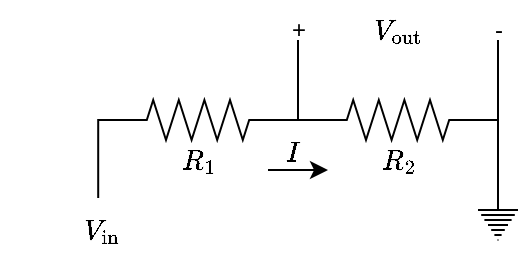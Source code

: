 <mxfile version="20.2.3" type="device"><diagram name="Page-1" id="7e0a89b8-554c-2b80-1dc8-d5c74ca68de4"><mxGraphModel dx="441" dy="375" grid="1" gridSize="10" guides="1" tooltips="1" connect="1" arrows="1" fold="1" page="1" pageScale="1" pageWidth="1100" pageHeight="850" background="none" math="1" shadow="0"><root><mxCell id="0"/><mxCell id="1" parent="0"/><mxCell id="JFof5K6da1M9uw8EfrpZ-1" style="edgeStyle=orthogonalEdgeStyle;rounded=0;orthogonalLoop=1;jettySize=auto;html=1;exitX=0;exitY=0.5;exitDx=0;exitDy=0;exitPerimeter=0;entryX=1;entryY=0.5;entryDx=0;entryDy=0;entryPerimeter=0;endArrow=none;endFill=0;" parent="1" source="JFof5K6da1M9uw8EfrpZ-2" target="JFof5K6da1M9uw8EfrpZ-4" edge="1"><mxGeometry relative="1" as="geometry"/></mxCell><mxCell id="nZ4i0mgT2nxYBxpSsKSF-3" style="edgeStyle=orthogonalEdgeStyle;rounded=0;orthogonalLoop=1;jettySize=auto;html=1;exitX=1;exitY=0.5;exitDx=0;exitDy=0;exitPerimeter=0;entryX=0.491;entryY=-0.033;entryDx=0;entryDy=0;entryPerimeter=0;endArrow=none;endFill=0;" edge="1" parent="1" source="JFof5K6da1M9uw8EfrpZ-2" target="JFof5K6da1M9uw8EfrpZ-7"><mxGeometry relative="1" as="geometry"><Array as="points"><mxPoint x="300" y="280"/></Array></mxGeometry></mxCell><mxCell id="JFof5K6da1M9uw8EfrpZ-2" value="" style="pointerEvents=1;verticalLabelPosition=bottom;shadow=0;dashed=0;align=center;html=1;verticalAlign=top;shape=mxgraph.electrical.resistors.resistor_2;direction=west;" parent="1" vertex="1"><mxGeometry x="310" y="270" width="80" height="20" as="geometry"/></mxCell><mxCell id="JFof5K6da1M9uw8EfrpZ-4" value="" style="pointerEvents=1;verticalLabelPosition=bottom;shadow=0;dashed=0;align=center;html=1;verticalAlign=top;shape=mxgraph.electrical.resistors.resistor_2;direction=west;" parent="1" vertex="1"><mxGeometry x="410" y="270" width="80" height="20" as="geometry"/></mxCell><mxCell id="JFof5K6da1M9uw8EfrpZ-6" style="edgeStyle=orthogonalEdgeStyle;rounded=0;orthogonalLoop=1;jettySize=auto;html=1;endArrow=none;endFill=0;entryX=0;entryY=0.5;entryDx=0;entryDy=0;entryPerimeter=0;exitX=0.5;exitY=0;exitDx=0;exitDy=0;exitPerimeter=0;" parent="1" source="JFof5K6da1M9uw8EfrpZ-11" target="JFof5K6da1M9uw8EfrpZ-4" edge="1"><mxGeometry relative="1" as="geometry"><mxPoint x="510" y="300" as="targetPoint"/><mxPoint x="500" y="339.97" as="sourcePoint"/><Array as="points"><mxPoint x="500" y="280"/></Array></mxGeometry></mxCell><mxCell id="JFof5K6da1M9uw8EfrpZ-7" value="$$V_\text{in}$$" style="text;html=1;align=center;verticalAlign=middle;resizable=0;points=[];autosize=1;strokeColor=none;fillColor=none;" parent="1" vertex="1"><mxGeometry x="251" y="320" width="100" height="30" as="geometry"/></mxCell><mxCell id="JFof5K6da1M9uw8EfrpZ-8" value="$$V_\text{out}$$" style="text;html=1;align=center;verticalAlign=middle;resizable=0;points=[];autosize=1;strokeColor=none;fillColor=none;" parent="1" vertex="1"><mxGeometry x="395" y="220" width="110" height="30" as="geometry"/></mxCell><mxCell id="JFof5K6da1M9uw8EfrpZ-9" value="$$R_1$$" style="text;html=1;align=center;verticalAlign=middle;resizable=0;points=[];autosize=1;strokeColor=none;fillColor=none;" parent="1" vertex="1"><mxGeometry x="315" y="285" width="70" height="30" as="geometry"/></mxCell><mxCell id="JFof5K6da1M9uw8EfrpZ-10" value="$$R_2$$" style="text;html=1;align=center;verticalAlign=middle;resizable=0;points=[];autosize=1;strokeColor=none;fillColor=none;" parent="1" vertex="1"><mxGeometry x="415" y="285" width="70" height="30" as="geometry"/></mxCell><mxCell id="JFof5K6da1M9uw8EfrpZ-11" value="" style="pointerEvents=1;verticalLabelPosition=bottom;shadow=0;dashed=0;align=center;html=1;verticalAlign=top;shape=mxgraph.electrical.signal_sources.protective_earth;" parent="1" vertex="1"><mxGeometry x="490" y="320" width="20" height="20" as="geometry"/></mxCell><mxCell id="xEu09bZ-G--KiWkN7hkB-1" value="" style="endArrow=none;html=1;rounded=0;" parent="1" edge="1"><mxGeometry width="50" height="50" relative="1" as="geometry"><mxPoint x="500" y="240" as="sourcePoint"/><mxPoint x="500" y="280" as="targetPoint"/></mxGeometry></mxCell><mxCell id="xEu09bZ-G--KiWkN7hkB-2" value="" style="endArrow=none;html=1;rounded=0;" parent="1" edge="1"><mxGeometry width="50" height="50" relative="1" as="geometry"><mxPoint x="400" y="280" as="sourcePoint"/><mxPoint x="400" y="240" as="targetPoint"/></mxGeometry></mxCell><mxCell id="xEu09bZ-G--KiWkN7hkB-3" value="" style="endArrow=classic;html=1;rounded=0;" parent="1" edge="1"><mxGeometry width="50" height="50" relative="1" as="geometry"><mxPoint x="385" y="305" as="sourcePoint"/><mxPoint x="415" y="305" as="targetPoint"/></mxGeometry></mxCell><mxCell id="xEu09bZ-G--KiWkN7hkB-4" value="$$I$$" style="text;html=1;align=center;verticalAlign=middle;resizable=0;points=[];autosize=1;strokeColor=none;fillColor=none;" parent="1" vertex="1"><mxGeometry x="372" y="281" width="50" height="30" as="geometry"/></mxCell><mxCell id="nZ4i0mgT2nxYBxpSsKSF-1" value="+" style="text;html=1;align=center;verticalAlign=middle;resizable=0;points=[];autosize=1;strokeColor=none;fillColor=none;" vertex="1" parent="1"><mxGeometry x="385" y="220" width="30" height="30" as="geometry"/></mxCell><mxCell id="nZ4i0mgT2nxYBxpSsKSF-2" value="-" style="text;html=1;align=center;verticalAlign=middle;resizable=0;points=[];autosize=1;strokeColor=none;fillColor=none;" vertex="1" parent="1"><mxGeometry x="485" y="220" width="30" height="30" as="geometry"/></mxCell></root></mxGraphModel></diagram></mxfile>